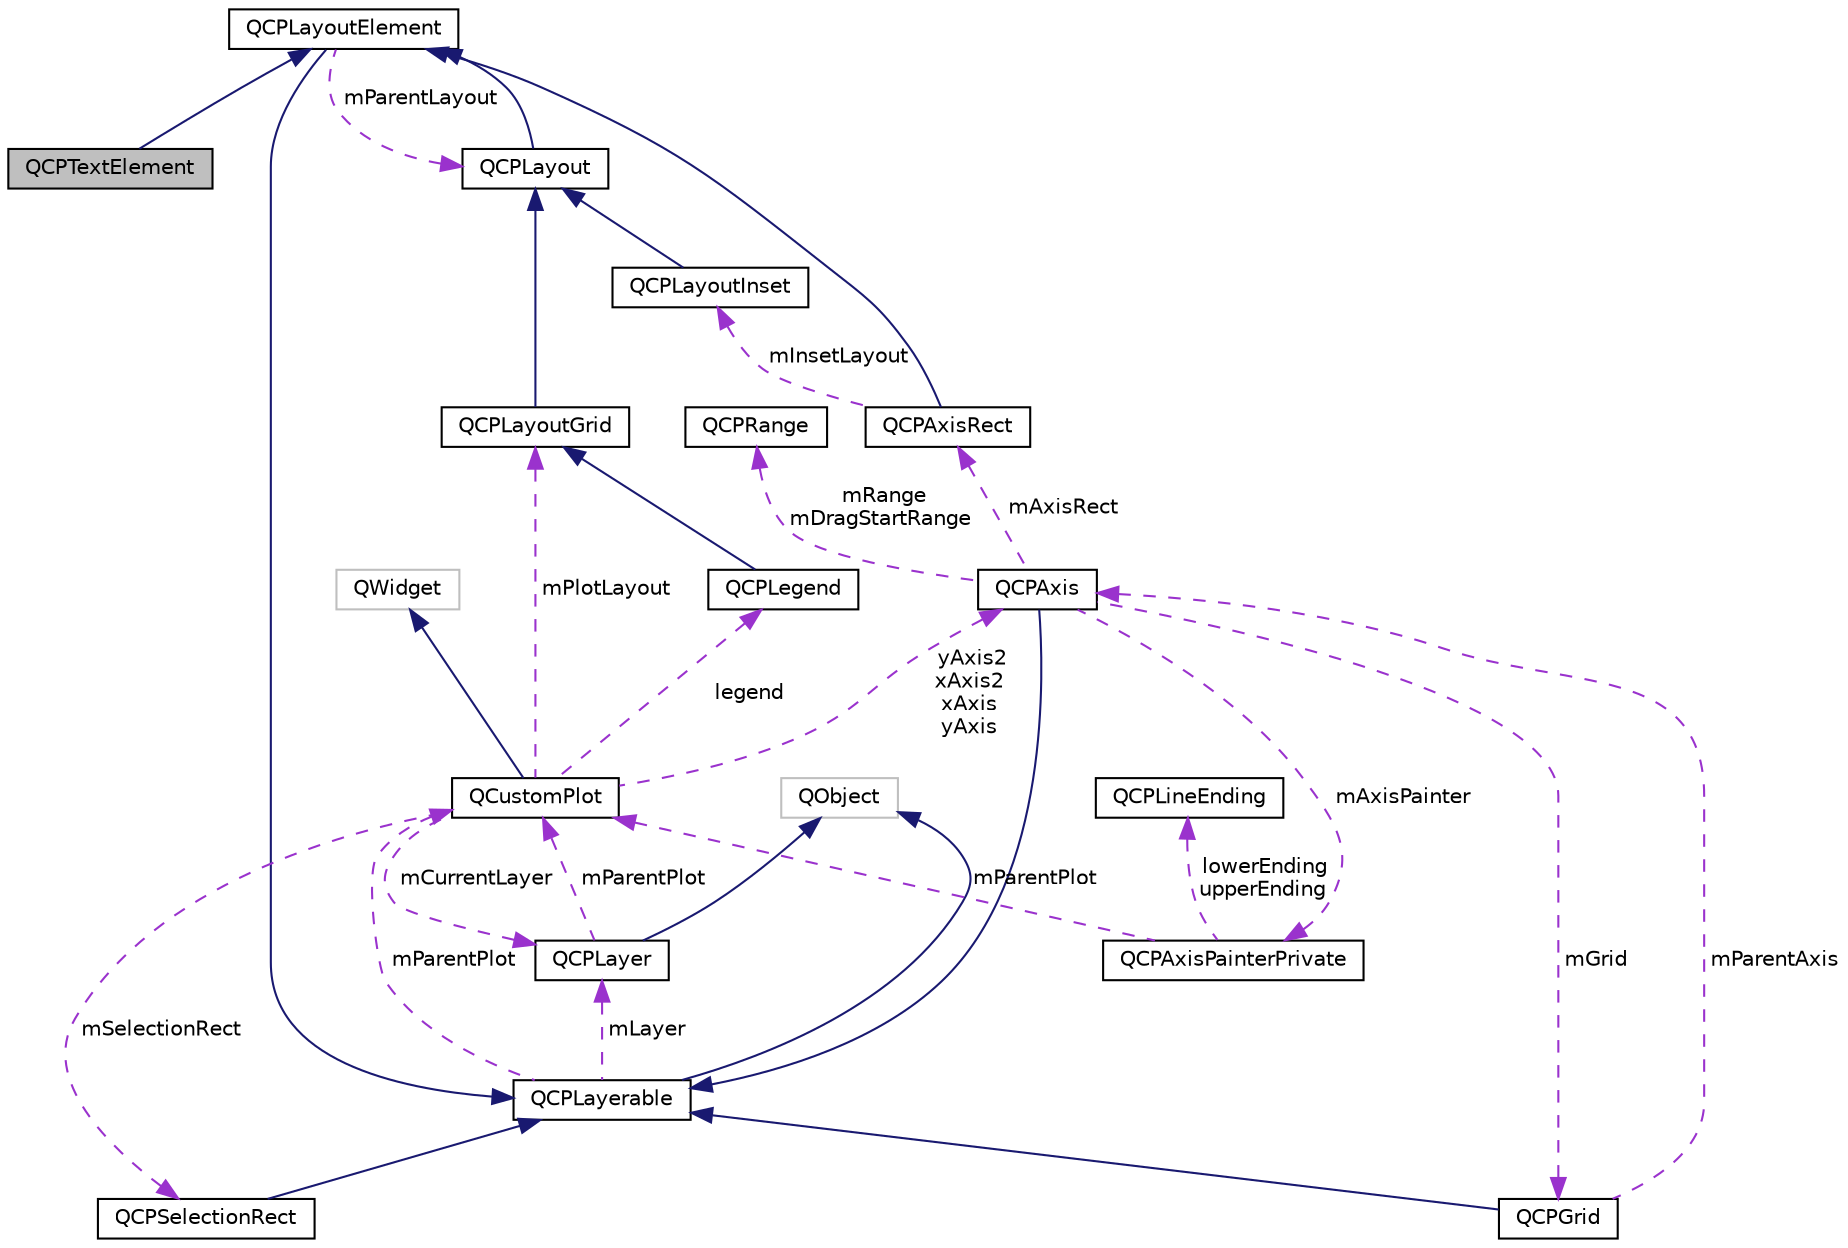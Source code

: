 digraph "QCPTextElement"
{
  edge [fontname="Helvetica",fontsize="10",labelfontname="Helvetica",labelfontsize="10"];
  node [fontname="Helvetica",fontsize="10",shape=record];
  Node4 [label="QCPTextElement",height=0.2,width=0.4,color="black", fillcolor="grey75", style="filled", fontcolor="black"];
  Node5 -> Node4 [dir="back",color="midnightblue",fontsize="10",style="solid"];
  Node5 [label="QCPLayoutElement",height=0.2,width=0.4,color="black", fillcolor="white", style="filled",URL="$classQCPLayoutElement.html",tooltip="The abstract base class for all objects that form the layout system. "];
  Node6 -> Node5 [dir="back",color="midnightblue",fontsize="10",style="solid"];
  Node6 [label="QCPLayerable",height=0.2,width=0.4,color="black", fillcolor="white", style="filled",URL="$classQCPLayerable.html",tooltip="Base class for all drawable objects. "];
  Node7 -> Node6 [dir="back",color="midnightblue",fontsize="10",style="solid"];
  Node7 [label="QObject",height=0.2,width=0.4,color="grey75", fillcolor="white", style="filled"];
  Node8 -> Node6 [dir="back",color="darkorchid3",fontsize="10",style="dashed",label=" mLayer" ];
  Node8 [label="QCPLayer",height=0.2,width=0.4,color="black", fillcolor="white", style="filled",URL="$classQCPLayer.html",tooltip="A layer that may contain objects, to control the rendering order. "];
  Node7 -> Node8 [dir="back",color="midnightblue",fontsize="10",style="solid"];
  Node9 -> Node8 [dir="back",color="darkorchid3",fontsize="10",style="dashed",label=" mParentPlot" ];
  Node9 [label="QCustomPlot",height=0.2,width=0.4,color="black", fillcolor="white", style="filled",URL="$classQCustomPlot.html",tooltip="The central class of the library. This is the QWidget which displays the plot and interacts with the ..."];
  Node10 -> Node9 [dir="back",color="midnightblue",fontsize="10",style="solid"];
  Node10 [label="QWidget",height=0.2,width=0.4,color="grey75", fillcolor="white", style="filled"];
  Node8 -> Node9 [dir="back",color="darkorchid3",fontsize="10",style="dashed",label=" mCurrentLayer" ];
  Node11 -> Node9 [dir="back",color="darkorchid3",fontsize="10",style="dashed",label=" mPlotLayout" ];
  Node11 [label="QCPLayoutGrid",height=0.2,width=0.4,color="black", fillcolor="white", style="filled",URL="$classQCPLayoutGrid.html",tooltip="A layout that arranges child elements in a grid. "];
  Node12 -> Node11 [dir="back",color="midnightblue",fontsize="10",style="solid"];
  Node12 [label="QCPLayout",height=0.2,width=0.4,color="black", fillcolor="white", style="filled",URL="$classQCPLayout.html",tooltip="The abstract base class for layouts. "];
  Node5 -> Node12 [dir="back",color="midnightblue",fontsize="10",style="solid"];
  Node13 -> Node9 [dir="back",color="darkorchid3",fontsize="10",style="dashed",label=" mSelectionRect" ];
  Node13 [label="QCPSelectionRect",height=0.2,width=0.4,color="black", fillcolor="white", style="filled",URL="$classQCPSelectionRect.html",tooltip="Provides rect/rubber-band data selection and range zoom interaction. "];
  Node6 -> Node13 [dir="back",color="midnightblue",fontsize="10",style="solid"];
  Node14 -> Node9 [dir="back",color="darkorchid3",fontsize="10",style="dashed",label=" yAxis2\nxAxis2\nxAxis\nyAxis" ];
  Node14 [label="QCPAxis",height=0.2,width=0.4,color="black", fillcolor="white", style="filled",URL="$classQCPAxis.html",tooltip="Manages a single axis inside a QCustomPlot. "];
  Node6 -> Node14 [dir="back",color="midnightblue",fontsize="10",style="solid"];
  Node15 -> Node14 [dir="back",color="darkorchid3",fontsize="10",style="dashed",label=" mRange\nmDragStartRange" ];
  Node15 [label="QCPRange",height=0.2,width=0.4,color="black", fillcolor="white", style="filled",URL="$classQCPRange.html",tooltip="Represents the range an axis is encompassing. "];
  Node16 -> Node14 [dir="back",color="darkorchid3",fontsize="10",style="dashed",label=" mAxisPainter" ];
  Node16 [label="QCPAxisPainterPrivate",height=0.2,width=0.4,color="black", fillcolor="white", style="filled",URL="$classQCPAxisPainterPrivate.html"];
  Node17 -> Node16 [dir="back",color="darkorchid3",fontsize="10",style="dashed",label=" lowerEnding\nupperEnding" ];
  Node17 [label="QCPLineEnding",height=0.2,width=0.4,color="black", fillcolor="white", style="filled",URL="$classQCPLineEnding.html",tooltip="Handles the different ending decorations for line-like items. "];
  Node9 -> Node16 [dir="back",color="darkorchid3",fontsize="10",style="dashed",label=" mParentPlot" ];
  Node18 -> Node14 [dir="back",color="darkorchid3",fontsize="10",style="dashed",label=" mGrid" ];
  Node18 [label="QCPGrid",height=0.2,width=0.4,color="black", fillcolor="white", style="filled",URL="$classQCPGrid.html",tooltip="Responsible for drawing the grid of a QCPAxis. "];
  Node6 -> Node18 [dir="back",color="midnightblue",fontsize="10",style="solid"];
  Node14 -> Node18 [dir="back",color="darkorchid3",fontsize="10",style="dashed",label=" mParentAxis" ];
  Node19 -> Node14 [dir="back",color="darkorchid3",fontsize="10",style="dashed",label=" mAxisRect" ];
  Node19 [label="QCPAxisRect",height=0.2,width=0.4,color="black", fillcolor="white", style="filled",URL="$classQCPAxisRect.html",tooltip="Holds multiple axes and arranges them in a rectangular shape. "];
  Node5 -> Node19 [dir="back",color="midnightblue",fontsize="10",style="solid"];
  Node20 -> Node19 [dir="back",color="darkorchid3",fontsize="10",style="dashed",label=" mInsetLayout" ];
  Node20 [label="QCPLayoutInset",height=0.2,width=0.4,color="black", fillcolor="white", style="filled",URL="$classQCPLayoutInset.html",tooltip="A layout that places child elements aligned to the border or arbitrarily positioned. "];
  Node12 -> Node20 [dir="back",color="midnightblue",fontsize="10",style="solid"];
  Node21 -> Node9 [dir="back",color="darkorchid3",fontsize="10",style="dashed",label=" legend" ];
  Node21 [label="QCPLegend",height=0.2,width=0.4,color="black", fillcolor="white", style="filled",URL="$classQCPLegend.html",tooltip="Manages a legend inside a QCustomPlot. "];
  Node11 -> Node21 [dir="back",color="midnightblue",fontsize="10",style="solid"];
  Node9 -> Node6 [dir="back",color="darkorchid3",fontsize="10",style="dashed",label=" mParentPlot" ];
  Node12 -> Node5 [dir="back",color="darkorchid3",fontsize="10",style="dashed",label=" mParentLayout" ];
}

